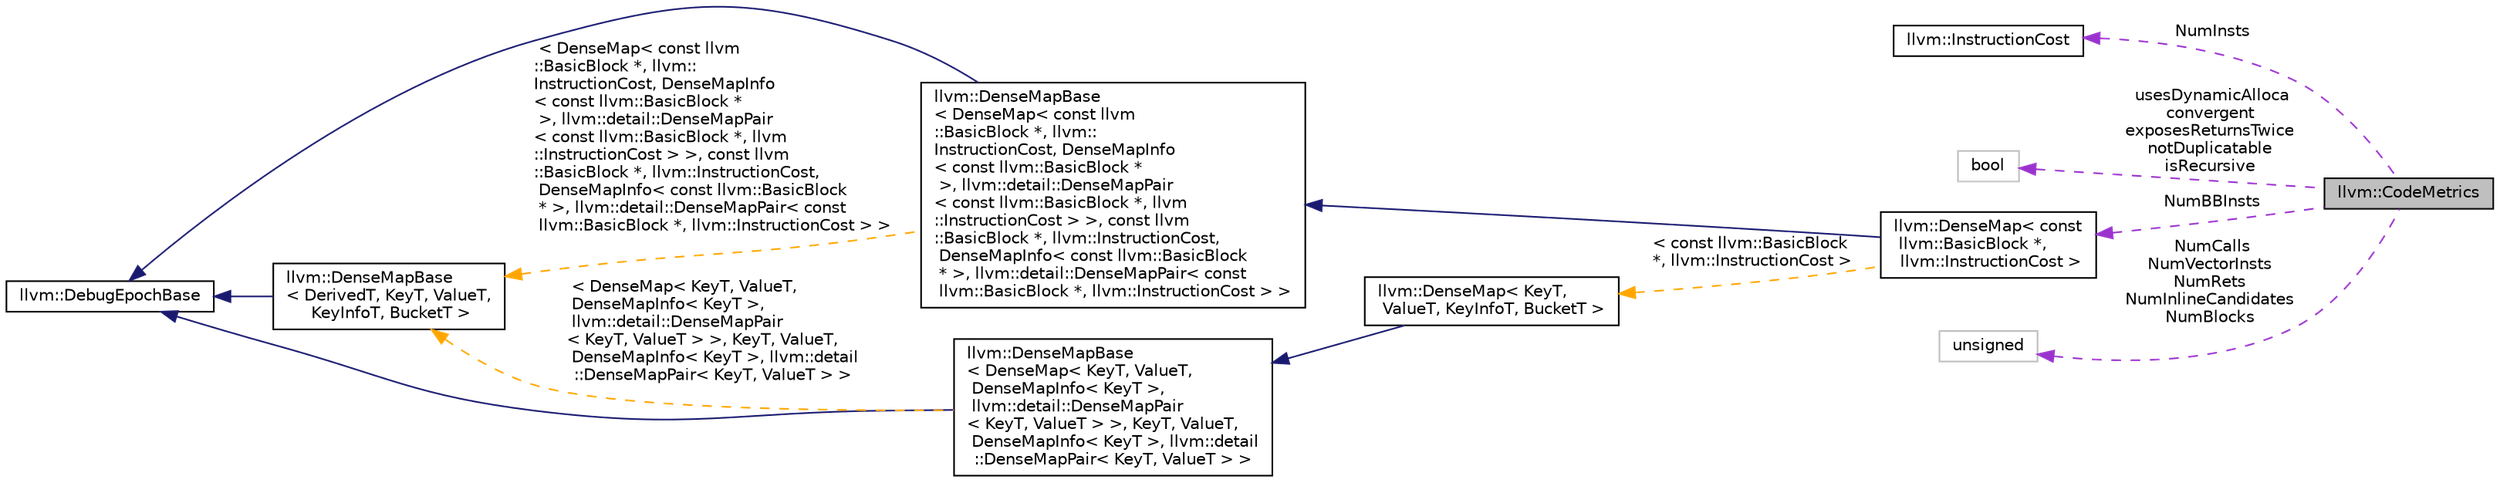 digraph "llvm::CodeMetrics"
{
 // LATEX_PDF_SIZE
  bgcolor="transparent";
  edge [fontname="Helvetica",fontsize="10",labelfontname="Helvetica",labelfontsize="10"];
  node [fontname="Helvetica",fontsize="10",shape=record];
  rankdir="LR";
  Node1 [label="llvm::CodeMetrics",height=0.2,width=0.4,color="black", fillcolor="grey75", style="filled", fontcolor="black",tooltip="Utility to calculate the size and a few similar metrics for a set of basic blocks."];
  Node2 -> Node1 [dir="back",color="darkorchid3",fontsize="10",style="dashed",label=" NumInsts" ,fontname="Helvetica"];
  Node2 [label="llvm::InstructionCost",height=0.2,width=0.4,color="black",URL="$classllvm_1_1InstructionCost.html",tooltip=" "];
  Node3 -> Node1 [dir="back",color="darkorchid3",fontsize="10",style="dashed",label=" usesDynamicAlloca\nconvergent\nexposesReturnsTwice\nnotDuplicatable\nisRecursive" ,fontname="Helvetica"];
  Node3 [label="bool",height=0.2,width=0.4,color="grey75",tooltip=" "];
  Node4 -> Node1 [dir="back",color="darkorchid3",fontsize="10",style="dashed",label=" NumBBInsts" ,fontname="Helvetica"];
  Node4 [label="llvm::DenseMap\< const\l llvm::BasicBlock *,\l llvm::InstructionCost \>",height=0.2,width=0.4,color="black",URL="$classllvm_1_1DenseMap.html",tooltip=" "];
  Node5 -> Node4 [dir="back",color="midnightblue",fontsize="10",style="solid",fontname="Helvetica"];
  Node5 [label="llvm::DenseMapBase\l\< DenseMap\< const llvm\l::BasicBlock *, llvm::\lInstructionCost, DenseMapInfo\l\< const llvm::BasicBlock *\l \>, llvm::detail::DenseMapPair\l\< const llvm::BasicBlock *, llvm\l::InstructionCost \> \>, const llvm\l::BasicBlock *, llvm::InstructionCost,\l DenseMapInfo\< const llvm::BasicBlock\l * \>, llvm::detail::DenseMapPair\< const\l llvm::BasicBlock *, llvm::InstructionCost \> \>",height=0.2,width=0.4,color="black",URL="$classllvm_1_1DenseMapBase.html",tooltip=" "];
  Node6 -> Node5 [dir="back",color="midnightblue",fontsize="10",style="solid",fontname="Helvetica"];
  Node6 [label="llvm::DebugEpochBase",height=0.2,width=0.4,color="black",URL="$classllvm_1_1DebugEpochBase.html",tooltip="A base class for data structure classes wishing to make iterators (\"handles\") pointing into themselve..."];
  Node7 -> Node5 [dir="back",color="orange",fontsize="10",style="dashed",label=" \< DenseMap\< const llvm\l::BasicBlock *, llvm::\lInstructionCost, DenseMapInfo\l\< const llvm::BasicBlock *\l \>, llvm::detail::DenseMapPair\l\< const llvm::BasicBlock *, llvm\l::InstructionCost \> \>, const llvm\l::BasicBlock *, llvm::InstructionCost,\l DenseMapInfo\< const llvm::BasicBlock\l * \>, llvm::detail::DenseMapPair\< const\l llvm::BasicBlock *, llvm::InstructionCost \> \>" ,fontname="Helvetica"];
  Node7 [label="llvm::DenseMapBase\l\< DerivedT, KeyT, ValueT,\l KeyInfoT, BucketT \>",height=0.2,width=0.4,color="black",URL="$classllvm_1_1DenseMapBase.html",tooltip=" "];
  Node6 -> Node7 [dir="back",color="midnightblue",fontsize="10",style="solid",fontname="Helvetica"];
  Node8 -> Node4 [dir="back",color="orange",fontsize="10",style="dashed",label=" \< const llvm::BasicBlock\l *, llvm::InstructionCost \>" ,fontname="Helvetica"];
  Node8 [label="llvm::DenseMap\< KeyT,\l ValueT, KeyInfoT, BucketT \>",height=0.2,width=0.4,color="black",URL="$classllvm_1_1DenseMap.html",tooltip=" "];
  Node9 -> Node8 [dir="back",color="midnightblue",fontsize="10",style="solid",fontname="Helvetica"];
  Node9 [label="llvm::DenseMapBase\l\< DenseMap\< KeyT, ValueT,\l DenseMapInfo\< KeyT \>,\l llvm::detail::DenseMapPair\l\< KeyT, ValueT \> \>, KeyT, ValueT,\l DenseMapInfo\< KeyT \>, llvm::detail\l::DenseMapPair\< KeyT, ValueT \> \>",height=0.2,width=0.4,color="black",URL="$classllvm_1_1DenseMapBase.html",tooltip=" "];
  Node6 -> Node9 [dir="back",color="midnightblue",fontsize="10",style="solid",fontname="Helvetica"];
  Node7 -> Node9 [dir="back",color="orange",fontsize="10",style="dashed",label=" \< DenseMap\< KeyT, ValueT,\l DenseMapInfo\< KeyT \>,\l llvm::detail::DenseMapPair\l\< KeyT, ValueT \> \>, KeyT, ValueT,\l DenseMapInfo\< KeyT \>, llvm::detail\l::DenseMapPair\< KeyT, ValueT \> \>" ,fontname="Helvetica"];
  Node10 -> Node1 [dir="back",color="darkorchid3",fontsize="10",style="dashed",label=" NumCalls\nNumVectorInsts\nNumRets\nNumInlineCandidates\nNumBlocks" ,fontname="Helvetica"];
  Node10 [label="unsigned",height=0.2,width=0.4,color="grey75",tooltip=" "];
}
